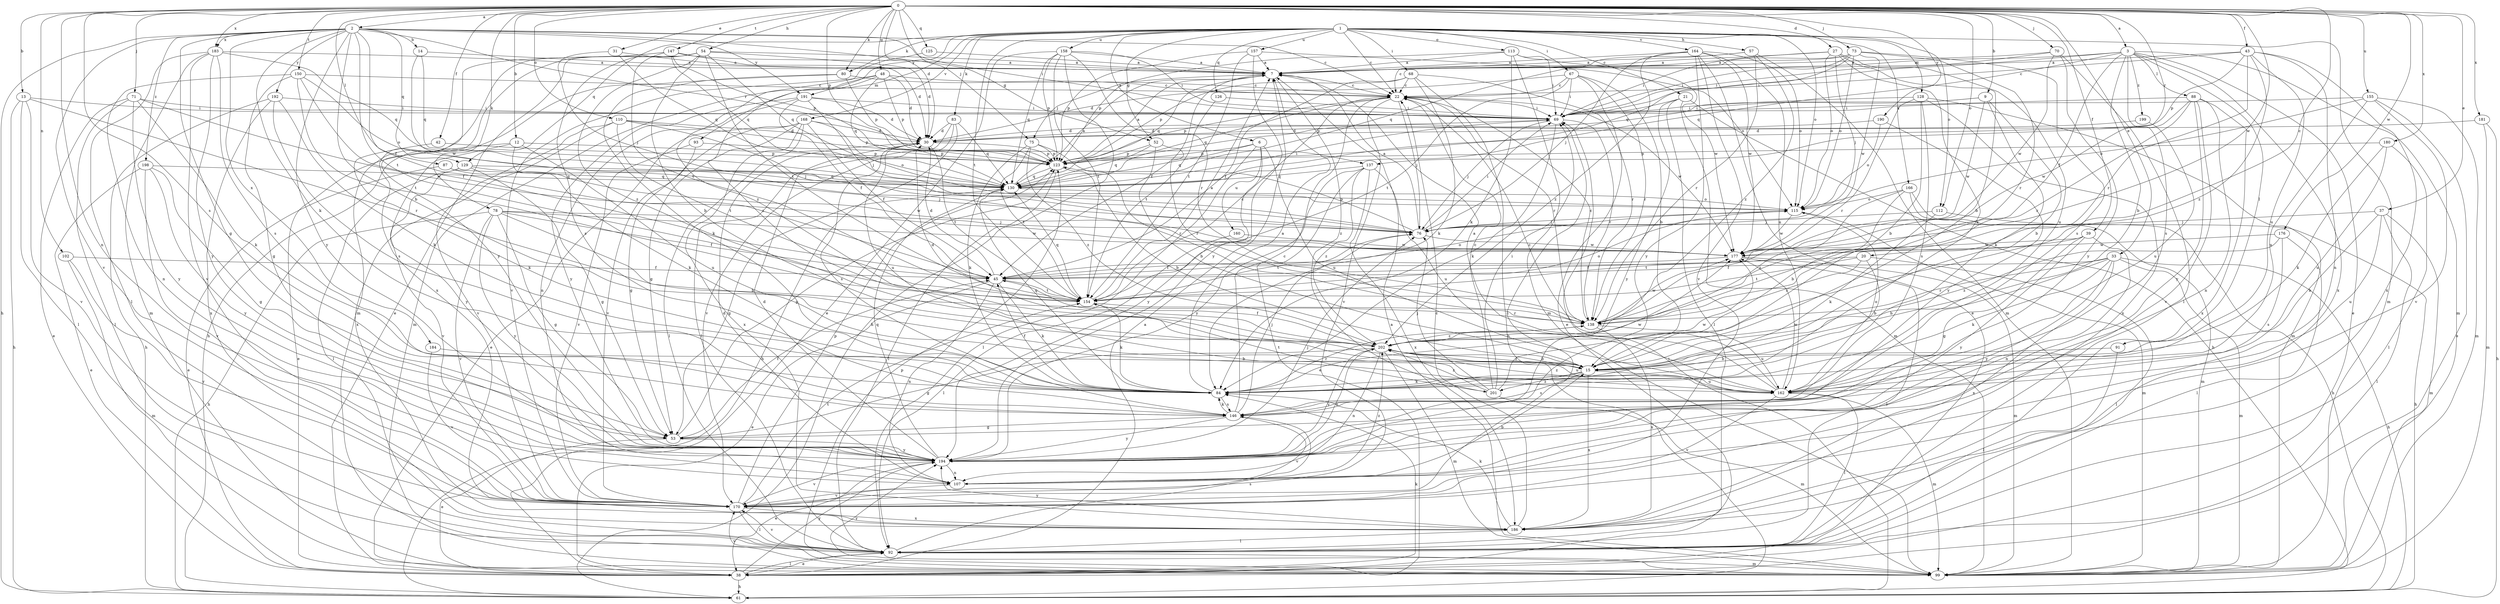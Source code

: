 strict digraph  {
0;
1;
2;
3;
6;
7;
9;
12;
13;
14;
15;
20;
21;
22;
27;
30;
31;
33;
37;
38;
39;
42;
43;
45;
48;
52;
53;
54;
57;
61;
67;
68;
69;
70;
71;
73;
75;
76;
78;
80;
83;
84;
87;
88;
91;
92;
93;
99;
102;
107;
110;
112;
113;
115;
123;
125;
126;
128;
129;
130;
137;
138;
146;
147;
150;
154;
155;
157;
158;
160;
162;
164;
166;
168;
170;
176;
177;
180;
181;
183;
184;
186;
190;
191;
192;
194;
198;
199;
201;
202;
0 -> 2  [label=a];
0 -> 3  [label=a];
0 -> 9  [label=b];
0 -> 12  [label=b];
0 -> 13  [label=b];
0 -> 20  [label=c];
0 -> 27  [label=d];
0 -> 30  [label=d];
0 -> 31  [label=e];
0 -> 33  [label=e];
0 -> 37  [label=e];
0 -> 39  [label=f];
0 -> 42  [label=f];
0 -> 43  [label=f];
0 -> 48  [label=g];
0 -> 54  [label=h];
0 -> 70  [label=j];
0 -> 71  [label=j];
0 -> 73  [label=j];
0 -> 75  [label=j];
0 -> 78  [label=k];
0 -> 80  [label=k];
0 -> 87  [label=l];
0 -> 102  [label=n];
0 -> 107  [label=n];
0 -> 110  [label=o];
0 -> 112  [label=o];
0 -> 123  [label=p];
0 -> 125  [label=q];
0 -> 137  [label=r];
0 -> 146  [label=s];
0 -> 147  [label=t];
0 -> 150  [label=t];
0 -> 155  [label=u];
0 -> 176  [label=w];
0 -> 177  [label=w];
0 -> 180  [label=x];
0 -> 181  [label=x];
0 -> 183  [label=x];
0 -> 190  [label=y];
1 -> 6  [label=a];
1 -> 21  [label=c];
1 -> 22  [label=c];
1 -> 52  [label=g];
1 -> 57  [label=h];
1 -> 67  [label=i];
1 -> 68  [label=i];
1 -> 80  [label=k];
1 -> 83  [label=k];
1 -> 93  [label=m];
1 -> 99  [label=m];
1 -> 112  [label=o];
1 -> 113  [label=o];
1 -> 115  [label=o];
1 -> 126  [label=q];
1 -> 128  [label=q];
1 -> 129  [label=q];
1 -> 154  [label=t];
1 -> 157  [label=u];
1 -> 158  [label=u];
1 -> 164  [label=v];
1 -> 166  [label=v];
1 -> 168  [label=v];
1 -> 191  [label=y];
2 -> 14  [label=b];
2 -> 15  [label=b];
2 -> 22  [label=c];
2 -> 45  [label=f];
2 -> 52  [label=g];
2 -> 53  [label=g];
2 -> 61  [label=h];
2 -> 69  [label=i];
2 -> 84  [label=k];
2 -> 129  [label=q];
2 -> 137  [label=r];
2 -> 154  [label=t];
2 -> 170  [label=v];
2 -> 183  [label=x];
2 -> 184  [label=x];
2 -> 191  [label=y];
2 -> 192  [label=y];
2 -> 194  [label=y];
2 -> 198  [label=z];
3 -> 7  [label=a];
3 -> 15  [label=b];
3 -> 38  [label=e];
3 -> 45  [label=f];
3 -> 69  [label=i];
3 -> 88  [label=l];
3 -> 91  [label=l];
3 -> 99  [label=m];
3 -> 130  [label=q];
3 -> 146  [label=s];
3 -> 186  [label=x];
3 -> 199  [label=z];
6 -> 92  [label=l];
6 -> 123  [label=p];
6 -> 130  [label=q];
6 -> 160  [label=u];
6 -> 162  [label=u];
6 -> 194  [label=y];
7 -> 22  [label=c];
7 -> 45  [label=f];
7 -> 75  [label=j];
7 -> 130  [label=q];
7 -> 201  [label=z];
9 -> 15  [label=b];
9 -> 69  [label=i];
9 -> 84  [label=k];
9 -> 123  [label=p];
9 -> 177  [label=w];
12 -> 38  [label=e];
12 -> 84  [label=k];
12 -> 123  [label=p];
12 -> 162  [label=u];
12 -> 194  [label=y];
13 -> 61  [label=h];
13 -> 69  [label=i];
13 -> 92  [label=l];
13 -> 138  [label=r];
13 -> 170  [label=v];
14 -> 7  [label=a];
14 -> 130  [label=q];
14 -> 177  [label=w];
15 -> 84  [label=k];
15 -> 146  [label=s];
15 -> 162  [label=u];
15 -> 186  [label=x];
15 -> 201  [label=z];
15 -> 202  [label=z];
20 -> 15  [label=b];
20 -> 45  [label=f];
20 -> 92  [label=l];
20 -> 138  [label=r];
20 -> 154  [label=t];
21 -> 61  [label=h];
21 -> 69  [label=i];
21 -> 92  [label=l];
21 -> 99  [label=m];
21 -> 194  [label=y];
22 -> 69  [label=i];
22 -> 76  [label=j];
22 -> 123  [label=p];
22 -> 130  [label=q];
22 -> 138  [label=r];
22 -> 170  [label=v];
22 -> 177  [label=w];
27 -> 7  [label=a];
27 -> 15  [label=b];
27 -> 69  [label=i];
27 -> 76  [label=j];
27 -> 84  [label=k];
27 -> 115  [label=o];
27 -> 162  [label=u];
30 -> 123  [label=p];
30 -> 146  [label=s];
30 -> 154  [label=t];
30 -> 162  [label=u];
31 -> 7  [label=a];
31 -> 76  [label=j];
31 -> 130  [label=q];
33 -> 15  [label=b];
33 -> 45  [label=f];
33 -> 61  [label=h];
33 -> 84  [label=k];
33 -> 99  [label=m];
33 -> 138  [label=r];
33 -> 186  [label=x];
33 -> 194  [label=y];
37 -> 15  [label=b];
37 -> 76  [label=j];
37 -> 92  [label=l];
37 -> 99  [label=m];
37 -> 162  [label=u];
38 -> 7  [label=a];
38 -> 61  [label=h];
38 -> 84  [label=k];
38 -> 92  [label=l];
38 -> 194  [label=y];
39 -> 53  [label=g];
39 -> 107  [label=n];
39 -> 154  [label=t];
39 -> 177  [label=w];
39 -> 194  [label=y];
42 -> 84  [label=k];
42 -> 123  [label=p];
43 -> 7  [label=a];
43 -> 22  [label=c];
43 -> 107  [label=n];
43 -> 123  [label=p];
43 -> 138  [label=r];
43 -> 162  [label=u];
43 -> 186  [label=x];
43 -> 202  [label=z];
45 -> 30  [label=d];
45 -> 38  [label=e];
45 -> 84  [label=k];
45 -> 107  [label=n];
45 -> 115  [label=o];
45 -> 154  [label=t];
48 -> 22  [label=c];
48 -> 30  [label=d];
48 -> 99  [label=m];
48 -> 123  [label=p];
48 -> 130  [label=q];
48 -> 170  [label=v];
48 -> 202  [label=z];
52 -> 15  [label=b];
52 -> 123  [label=p];
52 -> 130  [label=q];
52 -> 138  [label=r];
53 -> 38  [label=e];
53 -> 45  [label=f];
53 -> 123  [label=p];
53 -> 194  [label=y];
54 -> 7  [label=a];
54 -> 15  [label=b];
54 -> 30  [label=d];
54 -> 38  [label=e];
54 -> 130  [label=q];
54 -> 146  [label=s];
54 -> 154  [label=t];
54 -> 194  [label=y];
54 -> 202  [label=z];
57 -> 7  [label=a];
57 -> 99  [label=m];
57 -> 130  [label=q];
57 -> 138  [label=r];
57 -> 202  [label=z];
61 -> 69  [label=i];
67 -> 15  [label=b];
67 -> 22  [label=c];
67 -> 30  [label=d];
67 -> 38  [label=e];
67 -> 69  [label=i];
67 -> 138  [label=r];
67 -> 154  [label=t];
68 -> 22  [label=c];
68 -> 45  [label=f];
68 -> 61  [label=h];
68 -> 84  [label=k];
68 -> 123  [label=p];
68 -> 138  [label=r];
69 -> 30  [label=d];
69 -> 76  [label=j];
69 -> 84  [label=k];
69 -> 138  [label=r];
70 -> 7  [label=a];
70 -> 69  [label=i];
70 -> 92  [label=l];
70 -> 177  [label=w];
70 -> 194  [label=y];
71 -> 38  [label=e];
71 -> 69  [label=i];
71 -> 84  [label=k];
71 -> 92  [label=l];
71 -> 177  [label=w];
71 -> 194  [label=y];
73 -> 7  [label=a];
73 -> 22  [label=c];
73 -> 69  [label=i];
73 -> 115  [label=o];
73 -> 130  [label=q];
73 -> 138  [label=r];
73 -> 146  [label=s];
73 -> 177  [label=w];
75 -> 84  [label=k];
75 -> 123  [label=p];
75 -> 138  [label=r];
75 -> 154  [label=t];
75 -> 202  [label=z];
76 -> 7  [label=a];
76 -> 69  [label=i];
76 -> 123  [label=p];
76 -> 154  [label=t];
76 -> 177  [label=w];
78 -> 15  [label=b];
78 -> 45  [label=f];
78 -> 53  [label=g];
78 -> 61  [label=h];
78 -> 76  [label=j];
78 -> 170  [label=v];
78 -> 177  [label=w];
78 -> 194  [label=y];
80 -> 22  [label=c];
80 -> 61  [label=h];
80 -> 84  [label=k];
80 -> 123  [label=p];
83 -> 30  [label=d];
83 -> 61  [label=h];
83 -> 92  [label=l];
83 -> 130  [label=q];
83 -> 170  [label=v];
84 -> 7  [label=a];
84 -> 45  [label=f];
84 -> 130  [label=q];
84 -> 138  [label=r];
84 -> 146  [label=s];
84 -> 177  [label=w];
87 -> 38  [label=e];
87 -> 130  [label=q];
87 -> 177  [label=w];
88 -> 69  [label=i];
88 -> 107  [label=n];
88 -> 138  [label=r];
88 -> 170  [label=v];
88 -> 177  [label=w];
88 -> 186  [label=x];
88 -> 194  [label=y];
91 -> 15  [label=b];
91 -> 92  [label=l];
92 -> 38  [label=e];
92 -> 99  [label=m];
92 -> 146  [label=s];
92 -> 170  [label=v];
93 -> 53  [label=g];
93 -> 123  [label=p];
93 -> 170  [label=v];
99 -> 7  [label=a];
99 -> 123  [label=p];
99 -> 170  [label=v];
99 -> 194  [label=y];
102 -> 45  [label=f];
102 -> 99  [label=m];
102 -> 170  [label=v];
107 -> 15  [label=b];
107 -> 30  [label=d];
107 -> 170  [label=v];
107 -> 202  [label=z];
110 -> 30  [label=d];
110 -> 76  [label=j];
110 -> 123  [label=p];
110 -> 154  [label=t];
110 -> 170  [label=v];
110 -> 186  [label=x];
112 -> 61  [label=h];
112 -> 76  [label=j];
112 -> 84  [label=k];
113 -> 7  [label=a];
113 -> 69  [label=i];
113 -> 84  [label=k];
113 -> 99  [label=m];
113 -> 123  [label=p];
113 -> 177  [label=w];
115 -> 76  [label=j];
115 -> 99  [label=m];
115 -> 177  [label=w];
123 -> 7  [label=a];
123 -> 15  [label=b];
123 -> 92  [label=l];
123 -> 130  [label=q];
125 -> 7  [label=a];
125 -> 202  [label=z];
126 -> 69  [label=i];
126 -> 154  [label=t];
128 -> 15  [label=b];
128 -> 69  [label=i];
128 -> 99  [label=m];
128 -> 138  [label=r];
128 -> 146  [label=s];
128 -> 186  [label=x];
129 -> 53  [label=g];
129 -> 76  [label=j];
129 -> 92  [label=l];
129 -> 130  [label=q];
129 -> 170  [label=v];
130 -> 7  [label=a];
130 -> 53  [label=g];
130 -> 69  [label=i];
130 -> 115  [label=o];
137 -> 38  [label=e];
137 -> 130  [label=q];
137 -> 162  [label=u];
137 -> 186  [label=x];
137 -> 194  [label=y];
137 -> 202  [label=z];
138 -> 22  [label=c];
138 -> 162  [label=u];
138 -> 177  [label=w];
138 -> 186  [label=x];
138 -> 202  [label=z];
146 -> 22  [label=c];
146 -> 53  [label=g];
146 -> 76  [label=j];
146 -> 84  [label=k];
146 -> 170  [label=v];
146 -> 194  [label=y];
147 -> 7  [label=a];
147 -> 30  [label=d];
147 -> 99  [label=m];
147 -> 123  [label=p];
147 -> 130  [label=q];
147 -> 154  [label=t];
147 -> 186  [label=x];
150 -> 22  [label=c];
150 -> 45  [label=f];
150 -> 53  [label=g];
150 -> 107  [label=n];
150 -> 115  [label=o];
150 -> 154  [label=t];
154 -> 7  [label=a];
154 -> 22  [label=c];
154 -> 84  [label=k];
154 -> 115  [label=o];
154 -> 130  [label=q];
154 -> 138  [label=r];
155 -> 38  [label=e];
155 -> 69  [label=i];
155 -> 99  [label=m];
155 -> 115  [label=o];
155 -> 162  [label=u];
155 -> 170  [label=v];
157 -> 7  [label=a];
157 -> 115  [label=o];
157 -> 123  [label=p];
157 -> 154  [label=t];
157 -> 194  [label=y];
158 -> 7  [label=a];
158 -> 38  [label=e];
158 -> 61  [label=h];
158 -> 69  [label=i];
158 -> 123  [label=p];
158 -> 130  [label=q];
158 -> 138  [label=r];
158 -> 154  [label=t];
160 -> 92  [label=l];
160 -> 177  [label=w];
162 -> 7  [label=a];
162 -> 22  [label=c];
162 -> 92  [label=l];
162 -> 99  [label=m];
162 -> 115  [label=o];
162 -> 170  [label=v];
162 -> 177  [label=w];
162 -> 202  [label=z];
164 -> 7  [label=a];
164 -> 38  [label=e];
164 -> 76  [label=j];
164 -> 115  [label=o];
164 -> 162  [label=u];
164 -> 170  [label=v];
164 -> 177  [label=w];
164 -> 194  [label=y];
164 -> 202  [label=z];
166 -> 15  [label=b];
166 -> 61  [label=h];
166 -> 99  [label=m];
166 -> 115  [label=o];
166 -> 202  [label=z];
168 -> 30  [label=d];
168 -> 38  [label=e];
168 -> 45  [label=f];
168 -> 53  [label=g];
168 -> 92  [label=l];
168 -> 115  [label=o];
168 -> 170  [label=v];
168 -> 186  [label=x];
170 -> 69  [label=i];
170 -> 92  [label=l];
170 -> 123  [label=p];
170 -> 154  [label=t];
170 -> 186  [label=x];
176 -> 92  [label=l];
176 -> 146  [label=s];
176 -> 177  [label=w];
176 -> 202  [label=z];
177 -> 45  [label=f];
177 -> 92  [label=l];
177 -> 99  [label=m];
180 -> 84  [label=k];
180 -> 92  [label=l];
180 -> 123  [label=p];
180 -> 162  [label=u];
181 -> 30  [label=d];
181 -> 61  [label=h];
181 -> 99  [label=m];
183 -> 7  [label=a];
183 -> 92  [label=l];
183 -> 99  [label=m];
183 -> 130  [label=q];
183 -> 146  [label=s];
183 -> 170  [label=v];
183 -> 194  [label=y];
184 -> 15  [label=b];
184 -> 170  [label=v];
186 -> 22  [label=c];
186 -> 84  [label=k];
186 -> 92  [label=l];
186 -> 194  [label=y];
190 -> 30  [label=d];
190 -> 115  [label=o];
190 -> 194  [label=y];
191 -> 30  [label=d];
191 -> 45  [label=f];
191 -> 69  [label=i];
191 -> 76  [label=j];
191 -> 107  [label=n];
191 -> 194  [label=y];
192 -> 61  [label=h];
192 -> 69  [label=i];
192 -> 84  [label=k];
192 -> 146  [label=s];
192 -> 186  [label=x];
194 -> 30  [label=d];
194 -> 38  [label=e];
194 -> 76  [label=j];
194 -> 107  [label=n];
194 -> 130  [label=q];
194 -> 170  [label=v];
194 -> 202  [label=z];
198 -> 38  [label=e];
198 -> 53  [label=g];
198 -> 130  [label=q];
198 -> 170  [label=v];
198 -> 194  [label=y];
199 -> 30  [label=d];
199 -> 162  [label=u];
201 -> 22  [label=c];
201 -> 69  [label=i];
201 -> 76  [label=j];
201 -> 99  [label=m];
201 -> 154  [label=t];
201 -> 177  [label=w];
201 -> 202  [label=z];
202 -> 15  [label=b];
202 -> 30  [label=d];
202 -> 45  [label=f];
202 -> 53  [label=g];
202 -> 99  [label=m];
202 -> 107  [label=n];
202 -> 162  [label=u];
202 -> 194  [label=y];
}
